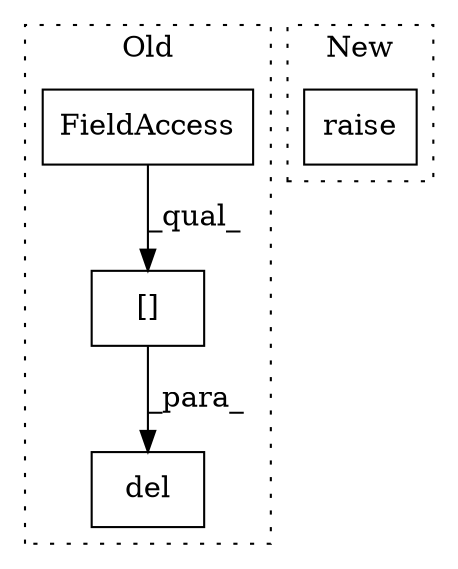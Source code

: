 digraph G {
subgraph cluster0 {
1 [label="del" a="32" s="10980,11004" l="4,1" shape="box"];
3 [label="[]" a="2" s="10984,11003" l="18,1" shape="box"];
4 [label="FieldAccess" a="22" s="10984" l="17" shape="box"];
label = "Old";
style="dotted";
}
subgraph cluster1 {
2 [label="raise" a="32" s="6339" l="7" shape="box"];
label = "New";
style="dotted";
}
3 -> 1 [label="_para_"];
4 -> 3 [label="_qual_"];
}